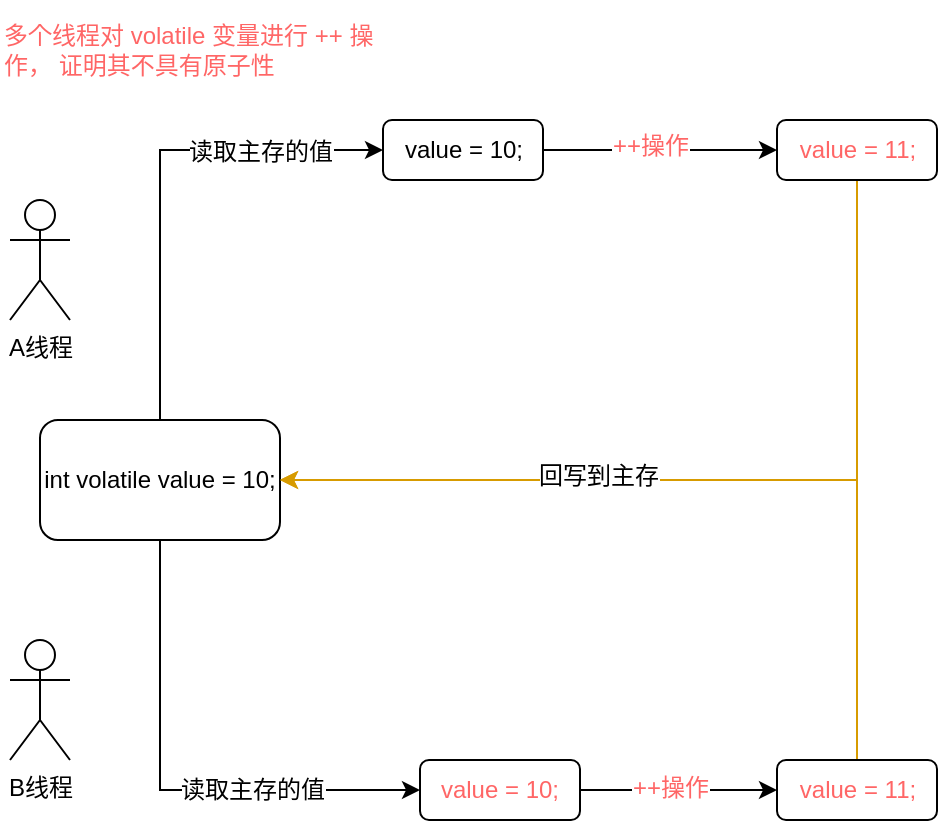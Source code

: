 <mxfile version="11.1.1" type="device"><diagram id="b-9t0TcHALbEDkdVBq32" name="第 1 页"><mxGraphModel dx="946" dy="682" grid="1" gridSize="10" guides="1" tooltips="1" connect="1" arrows="1" fold="1" page="1" pageScale="1" pageWidth="827" pageHeight="1169" math="0" shadow="0"><root><mxCell id="0"/><mxCell id="1" parent="0"/><mxCell id="iXbWCN_n2vmE-LP_ZDze-5" value="B线程" style="shape=umlActor;verticalLabelPosition=bottom;labelBackgroundColor=#ffffff;verticalAlign=top;html=1;" parent="1" vertex="1"><mxGeometry x="195" y="360" width="30" height="60" as="geometry"/></mxCell><mxCell id="iXbWCN_n2vmE-LP_ZDze-6" value="A线程" style="shape=umlActor;verticalLabelPosition=bottom;labelBackgroundColor=#ffffff;verticalAlign=top;html=1;" parent="1" vertex="1"><mxGeometry x="195" y="140" width="30" height="60" as="geometry"/></mxCell><mxCell id="iXbWCN_n2vmE-LP_ZDze-15" style="edgeStyle=orthogonalEdgeStyle;rounded=0;orthogonalLoop=1;jettySize=auto;html=1;exitX=0.5;exitY=0;exitDx=0;exitDy=0;entryX=0;entryY=0.5;entryDx=0;entryDy=0;" parent="1" source="iXbWCN_n2vmE-LP_ZDze-13" target="iXbWCN_n2vmE-LP_ZDze-14" edge="1"><mxGeometry relative="1" as="geometry"><mxPoint x="261.5" y="180" as="sourcePoint"/></mxGeometry></mxCell><mxCell id="iXbWCN_n2vmE-LP_ZDze-27" value="读取主存的值" style="text;html=1;resizable=0;points=[];align=center;verticalAlign=middle;labelBackgroundColor=#ffffff;" parent="iXbWCN_n2vmE-LP_ZDze-15" vertex="1" connectable="0"><mxGeometry x="0.498" y="-1" relative="1" as="geometry"><mxPoint as="offset"/></mxGeometry></mxCell><mxCell id="iXbWCN_n2vmE-LP_ZDze-17" style="edgeStyle=orthogonalEdgeStyle;rounded=0;orthogonalLoop=1;jettySize=auto;html=1;exitX=0.5;exitY=1;exitDx=0;exitDy=0;entryX=0;entryY=0.5;entryDx=0;entryDy=0;" parent="1" source="iXbWCN_n2vmE-LP_ZDze-13" target="iXbWCN_n2vmE-LP_ZDze-16" edge="1"><mxGeometry relative="1" as="geometry"/></mxCell><mxCell id="iXbWCN_n2vmE-LP_ZDze-28" value="读取主存的值" style="text;html=1;resizable=0;points=[];align=center;verticalAlign=middle;labelBackgroundColor=#ffffff;" parent="iXbWCN_n2vmE-LP_ZDze-17" vertex="1" connectable="0"><mxGeometry x="-0.02" y="46" relative="1" as="geometry"><mxPoint x="46" y="46" as="offset"/></mxGeometry></mxCell><mxCell id="iXbWCN_n2vmE-LP_ZDze-13" value="int volatile value = 10;" style="rounded=1;whiteSpace=wrap;html=1;" parent="1" vertex="1"><mxGeometry x="210" y="250" width="120" height="60" as="geometry"/></mxCell><mxCell id="iXbWCN_n2vmE-LP_ZDze-23" style="edgeStyle=orthogonalEdgeStyle;rounded=0;orthogonalLoop=1;jettySize=auto;html=1;exitX=1;exitY=0.5;exitDx=0;exitDy=0;" parent="1" source="iXbWCN_n2vmE-LP_ZDze-14" target="iXbWCN_n2vmE-LP_ZDze-18" edge="1"><mxGeometry relative="1" as="geometry"/></mxCell><mxCell id="iXbWCN_n2vmE-LP_ZDze-32" value="++操作" style="text;html=1;resizable=0;points=[];align=center;verticalAlign=middle;labelBackgroundColor=#ffffff;fontColor=#FF6666;" parent="iXbWCN_n2vmE-LP_ZDze-23" vertex="1" connectable="0"><mxGeometry x="-0.09" y="2" relative="1" as="geometry"><mxPoint as="offset"/></mxGeometry></mxCell><mxCell id="iXbWCN_n2vmE-LP_ZDze-14" value="value = 10;" style="rounded=1;whiteSpace=wrap;html=1;" parent="1" vertex="1"><mxGeometry x="381.5" y="100" width="80" height="30" as="geometry"/></mxCell><mxCell id="iXbWCN_n2vmE-LP_ZDze-25" style="edgeStyle=orthogonalEdgeStyle;rounded=0;orthogonalLoop=1;jettySize=auto;html=1;exitX=1;exitY=0.5;exitDx=0;exitDy=0;entryX=0;entryY=0.5;entryDx=0;entryDy=0;" parent="1" source="iXbWCN_n2vmE-LP_ZDze-16" target="iXbWCN_n2vmE-LP_ZDze-19" edge="1"><mxGeometry relative="1" as="geometry"/></mxCell><mxCell id="iXbWCN_n2vmE-LP_ZDze-31" value="++操作" style="text;html=1;resizable=0;points=[];align=center;verticalAlign=middle;labelBackgroundColor=#ffffff;fontColor=#FF6666;" parent="iXbWCN_n2vmE-LP_ZDze-25" vertex="1" connectable="0"><mxGeometry x="-0.091" y="1" relative="1" as="geometry"><mxPoint as="offset"/></mxGeometry></mxCell><mxCell id="iXbWCN_n2vmE-LP_ZDze-16" value="value = 10;" style="rounded=1;whiteSpace=wrap;html=1;fontColor=#FF6666;" parent="1" vertex="1"><mxGeometry x="400" y="420" width="80" height="30" as="geometry"/></mxCell><mxCell id="iXbWCN_n2vmE-LP_ZDze-20" style="edgeStyle=orthogonalEdgeStyle;rounded=0;orthogonalLoop=1;jettySize=auto;html=1;exitX=0.5;exitY=1;exitDx=0;exitDy=0;entryX=1;entryY=0.5;entryDx=0;entryDy=0;fillColor=#ffe6cc;strokeColor=#d79b00;" parent="1" source="iXbWCN_n2vmE-LP_ZDze-18" target="iXbWCN_n2vmE-LP_ZDze-13" edge="1"><mxGeometry relative="1" as="geometry"/></mxCell><mxCell id="iXbWCN_n2vmE-LP_ZDze-18" value="value = 11;" style="rounded=1;whiteSpace=wrap;html=1;fontColor=#FF6666;" parent="1" vertex="1"><mxGeometry x="578.5" y="100" width="80" height="30" as="geometry"/></mxCell><mxCell id="iXbWCN_n2vmE-LP_ZDze-21" style="edgeStyle=orthogonalEdgeStyle;rounded=0;orthogonalLoop=1;jettySize=auto;html=1;exitX=0.5;exitY=0;exitDx=0;exitDy=0;entryX=1;entryY=0.5;entryDx=0;entryDy=0;fillColor=#ffe6cc;strokeColor=#d79b00;" parent="1" source="iXbWCN_n2vmE-LP_ZDze-19" target="iXbWCN_n2vmE-LP_ZDze-13" edge="1"><mxGeometry relative="1" as="geometry"/></mxCell><mxCell id="iXbWCN_n2vmE-LP_ZDze-22" value="回写到主存" style="text;html=1;resizable=0;points=[];align=center;verticalAlign=middle;labelBackgroundColor=#ffffff;" parent="iXbWCN_n2vmE-LP_ZDze-21" vertex="1" connectable="0"><mxGeometry x="0.26" y="-2" relative="1" as="geometry"><mxPoint as="offset"/></mxGeometry></mxCell><mxCell id="iXbWCN_n2vmE-LP_ZDze-19" value="value = 11;" style="rounded=1;whiteSpace=wrap;html=1;fontColor=#FF6666;" parent="1" vertex="1"><mxGeometry x="578.5" y="420" width="80" height="30" as="geometry"/></mxCell><mxCell id="iXbWCN_n2vmE-LP_ZDze-33" value="多个线程对 volatile 变量进行 ++ 操作， 证明其不具有原子性" style="text;html=1;strokeColor=none;fillColor=none;align=left;verticalAlign=middle;whiteSpace=wrap;rounded=0;fontColor=#FF6666;" parent="1" vertex="1"><mxGeometry x="190" y="40" width="210" height="50" as="geometry"/></mxCell></root></mxGraphModel></diagram></mxfile>